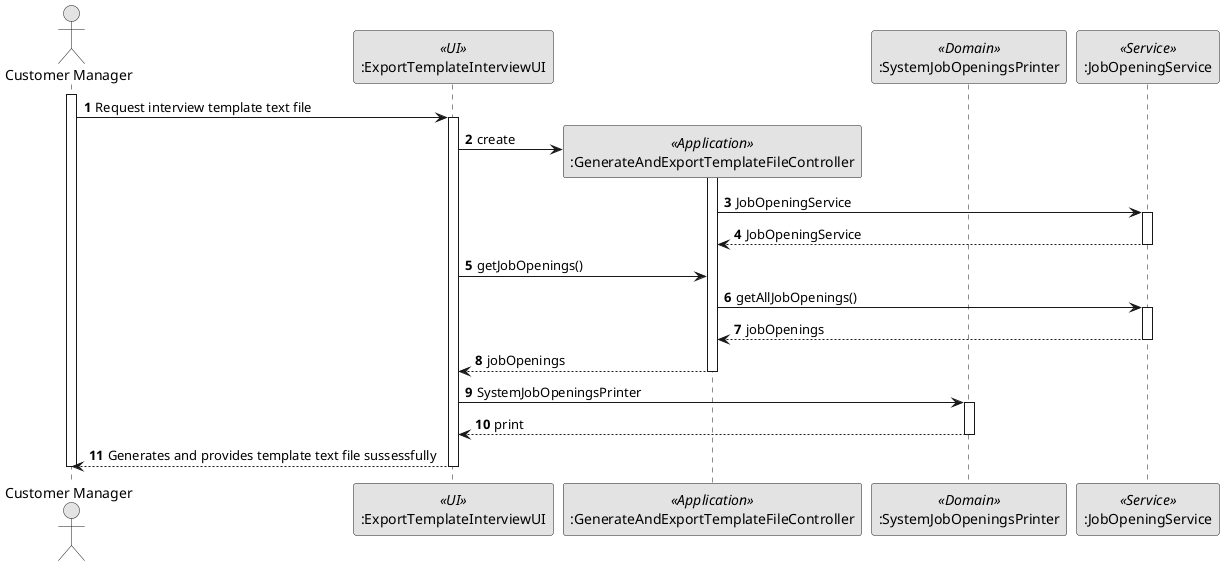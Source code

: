 @startuml
'https://plantuml.com/use-case-diagram
skinparam monochrome true
skinparam packageStyle rectangle
skinparam shadowing false
autonumber

actor "Customer Manager" as CM
participant ":ExportTemplateInterviewUI" as UI6 <<UI>>
participant ":GenerateAndExportTemplateFileController" as Controller6 <<Application>>
participant ":SystemJobOpeningsPrinter" as printer <<Domain>>
participant ":JobOpeningService" as jobSvc <<Service>>

activate CM

CM -> UI6: Request interview template text file
activate UI6

UI6 -> Controller6**: create
activate Controller6

Controller6 -> jobSvc: JobOpeningService
activate jobSvc

jobSvc --> Controller6: JobOpeningService
deactivate jobSvc

UI6 -> Controller6:getJobOpenings()
Controller6 -> jobSvc: getAllJobOpenings()
activate jobSvc

jobSvc --> Controller6: jobOpenings

deactivate jobSvc
Controller6 --> UI6: jobOpenings
deactivate Controller6
UI6 -> printer: SystemJobOpeningsPrinter
activate printer

printer --> UI6: print

deactivate printer




UI6 --> CM: Generates and provides template text file sussessfully

deactivate UI6

deactivate CM

@enduml